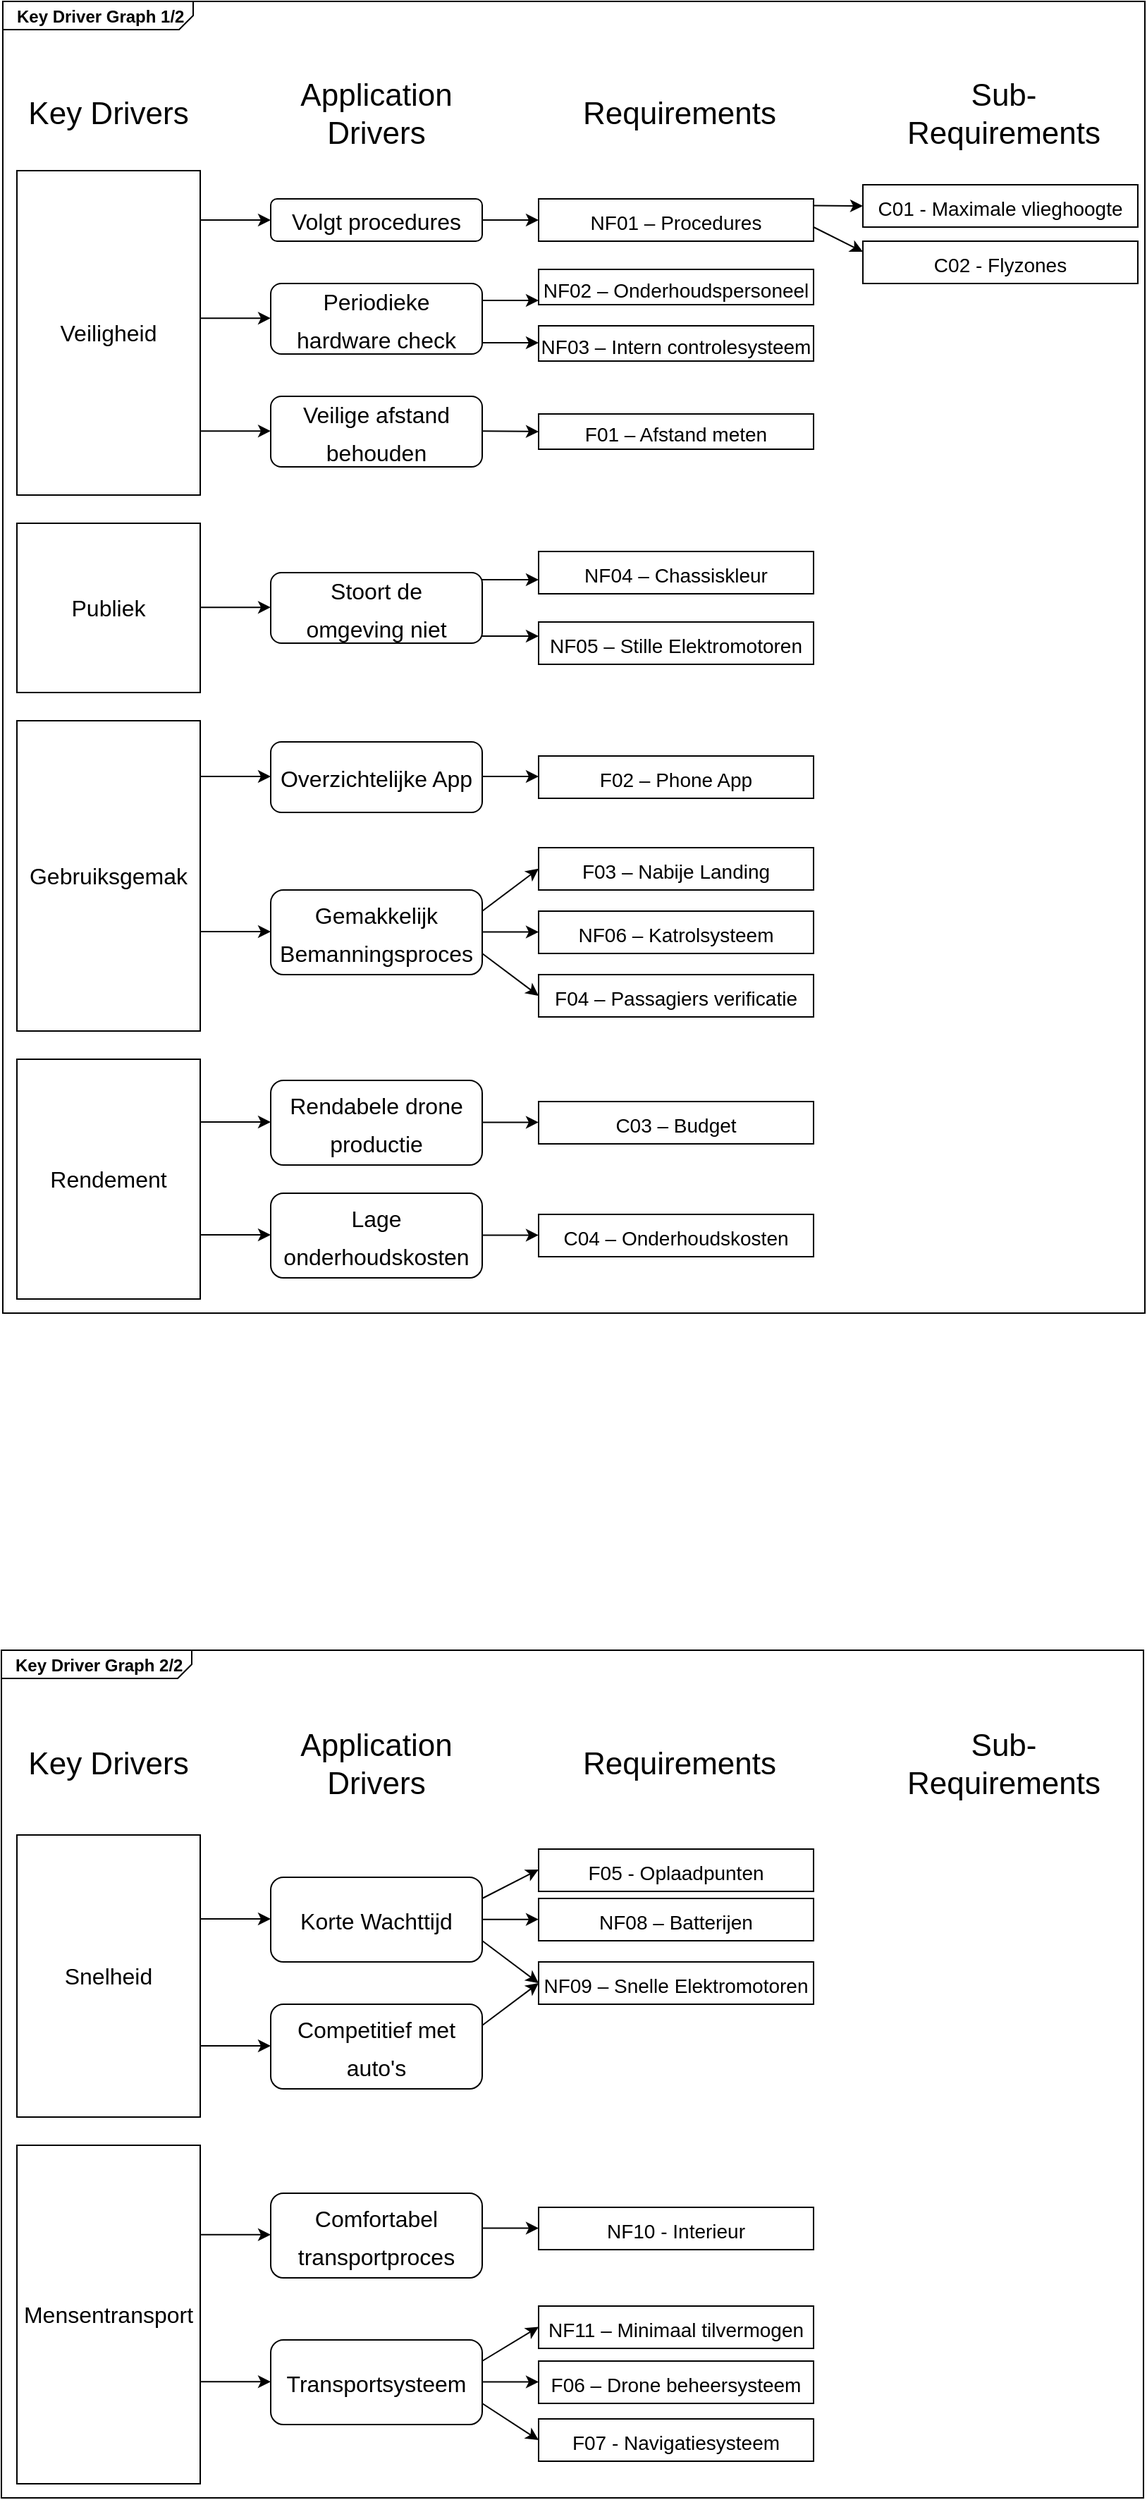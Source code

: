 <mxfile version="14.4.6" type="device"><diagram id="pJFDUfZUZtoUKSCAOG6n" name="Page-1"><mxGraphModel dx="1422" dy="705" grid="1" gridSize="10" guides="1" tooltips="1" connect="1" arrows="1" fold="1" page="1" pageScale="1" pageWidth="827" pageHeight="1169" math="0" shadow="0"><root><mxCell id="0"/><mxCell id="1" parent="0"/><mxCell id="VRCcoFqGgoED8w-FiLaM-70" value="&lt;p style=&quot;margin: 0px ; margin-top: 4px ; margin-left: 10px ; text-align: left&quot;&gt;&lt;b&gt;Key Driver Graph 2/2&lt;/b&gt;&lt;/p&gt;" style="html=1;shape=mxgraph.sysml.package;align=left;spacingLeft=5;verticalAlign=top;spacingTop=-3;labelX=135;html=1;overflow=fill;" parent="1" vertex="1"><mxGeometry x="9" y="1179" width="810" height="601" as="geometry"/></mxCell><mxCell id="VRCcoFqGgoED8w-FiLaM-1" value="&lt;p style=&quot;margin: 0px ; margin-top: 4px ; margin-left: 10px ; text-align: left&quot;&gt;&lt;b&gt;Key Driver Graph 1/2&lt;/b&gt;&lt;/p&gt;" style="html=1;shape=mxgraph.sysml.package;align=left;spacingLeft=5;verticalAlign=top;spacingTop=-3;labelX=135;html=1;overflow=fill;" parent="1" vertex="1"><mxGeometry x="10" y="10" width="810" height="930" as="geometry"/></mxCell><mxCell id="VRCcoFqGgoED8w-FiLaM-2" value="&lt;font style=&quot;font-size: 16px&quot;&gt;Veiligheid&lt;/font&gt;" style="rounded=0;whiteSpace=wrap;html=1;" parent="1" vertex="1"><mxGeometry x="20" y="130" width="130" height="230" as="geometry"/></mxCell><mxCell id="VRCcoFqGgoED8w-FiLaM-3" value="Key Drivers" style="text;html=1;strokeColor=none;fillColor=none;align=center;verticalAlign=middle;whiteSpace=wrap;rounded=0;fontSize=22;" parent="1" vertex="1"><mxGeometry x="25" y="80" width="120" height="20" as="geometry"/></mxCell><mxCell id="VRCcoFqGgoED8w-FiLaM-4" value="Application Drivers" style="text;html=1;strokeColor=none;fillColor=none;align=center;verticalAlign=middle;whiteSpace=wrap;rounded=0;fontSize=22;" parent="1" vertex="1"><mxGeometry x="215" y="80" width="120" height="20" as="geometry"/></mxCell><mxCell id="VRCcoFqGgoED8w-FiLaM-5" value="Requirements" style="text;html=1;strokeColor=none;fillColor=none;align=center;verticalAlign=middle;whiteSpace=wrap;rounded=0;fontSize=22;" parent="1" vertex="1"><mxGeometry x="430" y="80" width="120" height="20" as="geometry"/></mxCell><mxCell id="VRCcoFqGgoED8w-FiLaM-6" value="&lt;font style=&quot;font-size: 16px&quot;&gt;Volgt procedures&lt;/font&gt;" style="rounded=1;whiteSpace=wrap;html=1;fontSize=22;" parent="1" vertex="1"><mxGeometry x="200" y="150" width="150" height="30" as="geometry"/></mxCell><mxCell id="VRCcoFqGgoED8w-FiLaM-7" value="&lt;font style=&quot;font-size: 16px&quot;&gt;Periodieke &lt;br&gt;hardware check&lt;/font&gt;" style="rounded=1;whiteSpace=wrap;html=1;fontSize=22;" parent="1" vertex="1"><mxGeometry x="200" y="210" width="150" height="50" as="geometry"/></mxCell><mxCell id="VRCcoFqGgoED8w-FiLaM-9" value="&lt;span style=&quot;line-height: 107%&quot;&gt;&lt;font style=&quot;font-size: 14px&quot;&gt;NF01 – Procedures&lt;/font&gt;&lt;/span&gt;" style="rounded=0;whiteSpace=wrap;html=1;fontSize=22;" parent="1" vertex="1"><mxGeometry x="390" y="150" width="195" height="30" as="geometry"/></mxCell><mxCell id="VRCcoFqGgoED8w-FiLaM-10" value="&lt;span style=&quot;line-height: 107%&quot;&gt;&lt;font style=&quot;font-size: 14px&quot;&gt;NF02 – Onderhoudspersoneel&lt;/font&gt;&lt;/span&gt;" style="rounded=0;whiteSpace=wrap;html=1;fontSize=22;" parent="1" vertex="1"><mxGeometry x="390" y="200" width="195" height="25" as="geometry"/></mxCell><mxCell id="VRCcoFqGgoED8w-FiLaM-11" value="&lt;font style=&quot;font-size: 16px&quot;&gt;Publiek&lt;/font&gt;" style="rounded=0;whiteSpace=wrap;html=1;" parent="1" vertex="1"><mxGeometry x="20" y="380" width="130" height="120" as="geometry"/></mxCell><mxCell id="VRCcoFqGgoED8w-FiLaM-12" value="&lt;font style=&quot;font-size: 16px&quot;&gt;Stoort de &lt;br&gt;omgeving niet&lt;/font&gt;" style="rounded=1;whiteSpace=wrap;html=1;fontSize=22;" parent="1" vertex="1"><mxGeometry x="200" y="415" width="150" height="50" as="geometry"/></mxCell><mxCell id="VRCcoFqGgoED8w-FiLaM-13" value="&lt;font style=&quot;font-size: 16px&quot;&gt;Veilige afstand behouden&lt;/font&gt;" style="rounded=1;whiteSpace=wrap;html=1;fontSize=22;" parent="1" vertex="1"><mxGeometry x="200" y="290" width="150" height="50" as="geometry"/></mxCell><mxCell id="VRCcoFqGgoED8w-FiLaM-14" value="&lt;span style=&quot;line-height: 107%&quot;&gt;&lt;font style=&quot;font-size: 14px&quot;&gt;F01 – Afstand meten&lt;/font&gt;&lt;/span&gt;" style="rounded=0;whiteSpace=wrap;html=1;fontSize=22;" parent="1" vertex="1"><mxGeometry x="390" y="302.5" width="195" height="25" as="geometry"/></mxCell><mxCell id="VRCcoFqGgoED8w-FiLaM-15" value="&lt;span style=&quot;line-height: 107%&quot;&gt;&lt;font style=&quot;font-size: 14px&quot;&gt;NF04 – Chassiskleur&lt;/font&gt;&lt;/span&gt;" style="rounded=0;whiteSpace=wrap;html=1;fontSize=22;" parent="1" vertex="1"><mxGeometry x="390" y="400" width="195" height="30" as="geometry"/></mxCell><mxCell id="VRCcoFqGgoED8w-FiLaM-16" value="&lt;span style=&quot;line-height: 107%&quot;&gt;&lt;font style=&quot;font-size: 14px&quot;&gt;NF05 – Stille Elektromotoren&lt;/font&gt;&lt;/span&gt;" style="rounded=0;whiteSpace=wrap;html=1;fontSize=22;" parent="1" vertex="1"><mxGeometry x="390" y="450" width="195" height="30" as="geometry"/></mxCell><mxCell id="VRCcoFqGgoED8w-FiLaM-18" value="&lt;font style=&quot;font-size: 16px&quot;&gt;Gebruiksgemak&lt;/font&gt;" style="rounded=0;whiteSpace=wrap;html=1;" parent="1" vertex="1"><mxGeometry x="20" y="520" width="130" height="220" as="geometry"/></mxCell><mxCell id="VRCcoFqGgoED8w-FiLaM-19" value="Sub-Requirements" style="text;html=1;strokeColor=none;fillColor=none;align=center;verticalAlign=middle;whiteSpace=wrap;rounded=0;fontSize=22;" parent="1" vertex="1"><mxGeometry x="660" y="80" width="120" height="20" as="geometry"/></mxCell><mxCell id="VRCcoFqGgoED8w-FiLaM-20" value="&lt;span style=&quot;line-height: 107%&quot;&gt;&lt;font style=&quot;font-size: 14px&quot;&gt;C01 - Maximale vlieghoogte&lt;/font&gt;&lt;/span&gt;" style="rounded=0;whiteSpace=wrap;html=1;fontSize=22;" parent="1" vertex="1"><mxGeometry x="620" y="140" width="195" height="30" as="geometry"/></mxCell><mxCell id="VRCcoFqGgoED8w-FiLaM-21" value="&lt;span style=&quot;line-height: 107%&quot;&gt;&lt;font style=&quot;font-size: 14px&quot;&gt;C02 - Flyzones&lt;/font&gt;&lt;/span&gt;" style="rounded=0;whiteSpace=wrap;html=1;fontSize=22;" parent="1" vertex="1"><mxGeometry x="620" y="180" width="195" height="30" as="geometry"/></mxCell><mxCell id="VRCcoFqGgoED8w-FiLaM-22" value="" style="endArrow=classic;html=1;fontSize=22;entryX=0;entryY=0.5;entryDx=0;entryDy=0;" parent="1" target="VRCcoFqGgoED8w-FiLaM-6" edge="1"><mxGeometry width="50" height="50" relative="1" as="geometry"><mxPoint x="150" y="165" as="sourcePoint"/><mxPoint x="250" y="140" as="targetPoint"/></mxGeometry></mxCell><mxCell id="VRCcoFqGgoED8w-FiLaM-23" value="" style="endArrow=classic;html=1;fontSize=22;" parent="1" edge="1"><mxGeometry width="50" height="50" relative="1" as="geometry"><mxPoint x="350" y="165" as="sourcePoint"/><mxPoint x="390" y="165" as="targetPoint"/></mxGeometry></mxCell><mxCell id="VRCcoFqGgoED8w-FiLaM-24" value="" style="endArrow=classic;html=1;fontSize=22;" parent="1" edge="1"><mxGeometry width="50" height="50" relative="1" as="geometry"><mxPoint x="585" y="154.76" as="sourcePoint"/><mxPoint x="620" y="155" as="targetPoint"/></mxGeometry></mxCell><mxCell id="VRCcoFqGgoED8w-FiLaM-25" value="" style="endArrow=classic;html=1;fontSize=22;entryX=0;entryY=0.25;entryDx=0;entryDy=0;" parent="1" target="VRCcoFqGgoED8w-FiLaM-21" edge="1"><mxGeometry width="50" height="50" relative="1" as="geometry"><mxPoint x="585" y="170" as="sourcePoint"/><mxPoint x="635" y="170" as="targetPoint"/></mxGeometry></mxCell><mxCell id="VRCcoFqGgoED8w-FiLaM-26" value="" style="endArrow=classic;html=1;fontSize=22;entryX=0;entryY=0.5;entryDx=0;entryDy=0;" parent="1" edge="1"><mxGeometry width="50" height="50" relative="1" as="geometry"><mxPoint x="150" y="234.58" as="sourcePoint"/><mxPoint x="200" y="234.58" as="targetPoint"/></mxGeometry></mxCell><mxCell id="VRCcoFqGgoED8w-FiLaM-27" value="" style="endArrow=classic;html=1;fontSize=22;entryX=0;entryY=0.5;entryDx=0;entryDy=0;" parent="1" edge="1"><mxGeometry width="50" height="50" relative="1" as="geometry"><mxPoint x="150" y="314.58" as="sourcePoint"/><mxPoint x="200" y="314.58" as="targetPoint"/></mxGeometry></mxCell><mxCell id="VRCcoFqGgoED8w-FiLaM-28" value="" style="endArrow=classic;html=1;fontSize=22;entryX=0;entryY=0.5;entryDx=0;entryDy=0;" parent="1" edge="1"><mxGeometry width="50" height="50" relative="1" as="geometry"><mxPoint x="150" y="439.58" as="sourcePoint"/><mxPoint x="200" y="439.58" as="targetPoint"/></mxGeometry></mxCell><mxCell id="VRCcoFqGgoED8w-FiLaM-29" value="" style="endArrow=classic;html=1;fontSize=22;" parent="1" edge="1"><mxGeometry width="50" height="50" relative="1" as="geometry"><mxPoint x="350" y="314.58" as="sourcePoint"/><mxPoint x="390" y="315" as="targetPoint"/></mxGeometry></mxCell><mxCell id="VRCcoFqGgoED8w-FiLaM-31" value="" style="endArrow=classic;html=1;fontSize=22;" parent="1" edge="1"><mxGeometry width="50" height="50" relative="1" as="geometry"><mxPoint x="350" y="420" as="sourcePoint"/><mxPoint x="390" y="420" as="targetPoint"/></mxGeometry></mxCell><mxCell id="VRCcoFqGgoED8w-FiLaM-32" value="" style="endArrow=classic;html=1;fontSize=22;" parent="1" edge="1"><mxGeometry width="50" height="50" relative="1" as="geometry"><mxPoint x="350" y="460" as="sourcePoint"/><mxPoint x="390" y="460" as="targetPoint"/></mxGeometry></mxCell><mxCell id="VRCcoFqGgoED8w-FiLaM-33" value="&lt;font style=&quot;font-size: 16px&quot;&gt;Overzichtelijke App&lt;/font&gt;" style="rounded=1;whiteSpace=wrap;html=1;fontSize=22;" parent="1" vertex="1"><mxGeometry x="200" y="535" width="150" height="50" as="geometry"/></mxCell><mxCell id="VRCcoFqGgoED8w-FiLaM-34" value="&lt;font style=&quot;font-size: 16px&quot;&gt;Gemakkelijk&lt;br&gt;Bemanningsproces&lt;br&gt;&lt;/font&gt;" style="rounded=1;whiteSpace=wrap;html=1;fontSize=22;" parent="1" vertex="1"><mxGeometry x="200" y="640" width="150" height="60" as="geometry"/></mxCell><mxCell id="VRCcoFqGgoED8w-FiLaM-35" value="&lt;span style=&quot;line-height: 107%&quot;&gt;&lt;font style=&quot;font-size: 14px&quot;&gt;F02 – Phone App&lt;/font&gt;&lt;/span&gt;" style="rounded=0;whiteSpace=wrap;html=1;fontSize=22;" parent="1" vertex="1"><mxGeometry x="390" y="545" width="195" height="30" as="geometry"/></mxCell><mxCell id="VRCcoFqGgoED8w-FiLaM-36" value="&lt;span style=&quot;line-height: 107%&quot;&gt;&lt;font style=&quot;font-size: 14px&quot;&gt;F03 – Nabije Landing&lt;/font&gt;&lt;/span&gt;" style="rounded=0;whiteSpace=wrap;html=1;fontSize=22;" parent="1" vertex="1"><mxGeometry x="390" y="610" width="195" height="30" as="geometry"/></mxCell><mxCell id="VRCcoFqGgoED8w-FiLaM-37" value="&lt;span style=&quot;line-height: 107%&quot;&gt;&lt;font style=&quot;font-size: 14px&quot;&gt;NF06 – Katrolsysteem&lt;/font&gt;&lt;/span&gt;" style="rounded=0;whiteSpace=wrap;html=1;fontSize=22;" parent="1" vertex="1"><mxGeometry x="390" y="655" width="195" height="30" as="geometry"/></mxCell><mxCell id="VRCcoFqGgoED8w-FiLaM-38" value="&lt;span style=&quot;line-height: 107%&quot;&gt;&lt;font style=&quot;font-size: 14px&quot;&gt;F04 – Passagiers verificatie&lt;/font&gt;&lt;/span&gt;" style="rounded=0;whiteSpace=wrap;html=1;fontSize=22;" parent="1" vertex="1"><mxGeometry x="390" y="700" width="195" height="30" as="geometry"/></mxCell><mxCell id="VRCcoFqGgoED8w-FiLaM-39" value="" style="endArrow=classic;html=1;fontSize=22;entryX=0;entryY=0.5;entryDx=0;entryDy=0;" parent="1" edge="1"><mxGeometry width="50" height="50" relative="1" as="geometry"><mxPoint x="150" y="559.5" as="sourcePoint"/><mxPoint x="200" y="559.5" as="targetPoint"/></mxGeometry></mxCell><mxCell id="VRCcoFqGgoED8w-FiLaM-40" value="" style="endArrow=classic;html=1;fontSize=22;entryX=0;entryY=0.5;entryDx=0;entryDy=0;" parent="1" edge="1"><mxGeometry width="50" height="50" relative="1" as="geometry"><mxPoint x="150" y="669.5" as="sourcePoint"/><mxPoint x="200" y="669.5" as="targetPoint"/></mxGeometry></mxCell><mxCell id="VRCcoFqGgoED8w-FiLaM-42" value="" style="endArrow=classic;html=1;fontSize=22;" parent="1" edge="1"><mxGeometry width="50" height="50" relative="1" as="geometry"><mxPoint x="350" y="559.5" as="sourcePoint"/><mxPoint x="390" y="559.5" as="targetPoint"/></mxGeometry></mxCell><mxCell id="VRCcoFqGgoED8w-FiLaM-43" value="" style="endArrow=classic;html=1;fontSize=22;exitX=1;exitY=0.25;exitDx=0;exitDy=0;" parent="1" source="VRCcoFqGgoED8w-FiLaM-34" edge="1"><mxGeometry width="50" height="50" relative="1" as="geometry"><mxPoint x="350" y="624.9" as="sourcePoint"/><mxPoint x="390" y="624.9" as="targetPoint"/></mxGeometry></mxCell><mxCell id="VRCcoFqGgoED8w-FiLaM-44" value="" style="endArrow=classic;html=1;fontSize=22;" parent="1" edge="1"><mxGeometry width="50" height="50" relative="1" as="geometry"><mxPoint x="350" y="669.8" as="sourcePoint"/><mxPoint x="390" y="669.8" as="targetPoint"/></mxGeometry></mxCell><mxCell id="VRCcoFqGgoED8w-FiLaM-45" value="" style="endArrow=classic;html=1;fontSize=22;entryX=0;entryY=0.5;entryDx=0;entryDy=0;" parent="1" target="VRCcoFqGgoED8w-FiLaM-38" edge="1"><mxGeometry width="50" height="50" relative="1" as="geometry"><mxPoint x="350" y="685" as="sourcePoint"/><mxPoint x="390" y="685" as="targetPoint"/></mxGeometry></mxCell><mxCell id="VRCcoFqGgoED8w-FiLaM-46" value="&lt;font style=&quot;font-size: 16px&quot;&gt;Rendement&lt;/font&gt;" style="rounded=0;whiteSpace=wrap;html=1;" parent="1" vertex="1"><mxGeometry x="20" y="760" width="130" height="170" as="geometry"/></mxCell><mxCell id="VRCcoFqGgoED8w-FiLaM-47" value="&lt;font style=&quot;font-size: 16px&quot;&gt;Snelheid&lt;/font&gt;" style="rounded=0;whiteSpace=wrap;html=1;" parent="1" vertex="1"><mxGeometry x="20" y="1310" width="130" height="200" as="geometry"/></mxCell><mxCell id="VRCcoFqGgoED8w-FiLaM-48" value="&lt;font style=&quot;font-size: 16px&quot;&gt;Mensentransport&lt;/font&gt;" style="rounded=0;whiteSpace=wrap;html=1;" parent="1" vertex="1"><mxGeometry x="20" y="1530" width="130" height="240" as="geometry"/></mxCell><mxCell id="VRCcoFqGgoED8w-FiLaM-49" value="&lt;font style=&quot;font-size: 16px&quot;&gt;Rendabele drone productie&lt;br&gt;&lt;/font&gt;" style="rounded=1;whiteSpace=wrap;html=1;fontSize=22;" parent="1" vertex="1"><mxGeometry x="200" y="775" width="150" height="60" as="geometry"/></mxCell><mxCell id="VRCcoFqGgoED8w-FiLaM-50" value="&lt;font style=&quot;font-size: 16px&quot;&gt;Lage onderhoudskosten&lt;br&gt;&lt;/font&gt;" style="rounded=1;whiteSpace=wrap;html=1;fontSize=22;" parent="1" vertex="1"><mxGeometry x="200" y="855" width="150" height="60" as="geometry"/></mxCell><mxCell id="VRCcoFqGgoED8w-FiLaM-52" value="&lt;span style=&quot;line-height: 107%&quot;&gt;&lt;font style=&quot;font-size: 14px&quot;&gt;C03 – Budget&lt;/font&gt;&lt;/span&gt;" style="rounded=0;whiteSpace=wrap;html=1;fontSize=22;" parent="1" vertex="1"><mxGeometry x="390" y="790" width="195" height="30" as="geometry"/></mxCell><mxCell id="VRCcoFqGgoED8w-FiLaM-53" value="&lt;span style=&quot;line-height: 107%&quot;&gt;&lt;font style=&quot;font-size: 14px&quot;&gt;C04 – Onderhoudskosten&lt;/font&gt;&lt;/span&gt;" style="rounded=0;whiteSpace=wrap;html=1;fontSize=22;" parent="1" vertex="1"><mxGeometry x="390" y="870" width="195" height="30" as="geometry"/></mxCell><mxCell id="VRCcoFqGgoED8w-FiLaM-54" value="&lt;font style=&quot;font-size: 16px&quot;&gt;Competitief met auto's&lt;br&gt;&lt;/font&gt;" style="rounded=1;whiteSpace=wrap;html=1;fontSize=22;" parent="1" vertex="1"><mxGeometry x="200" y="1430" width="150" height="60" as="geometry"/></mxCell><mxCell id="VRCcoFqGgoED8w-FiLaM-55" value="&lt;span style=&quot;line-height: 107%&quot;&gt;&lt;font style=&quot;font-size: 14px&quot;&gt;NF08 – Batterijen&lt;/font&gt;&lt;/span&gt;" style="rounded=0;whiteSpace=wrap;html=1;fontSize=22;" parent="1" vertex="1"><mxGeometry x="390" y="1355" width="195" height="30" as="geometry"/></mxCell><mxCell id="VRCcoFqGgoED8w-FiLaM-57" value="&lt;span style=&quot;font-size: 14px&quot;&gt;F05 - Oplaadpunten&lt;/span&gt;" style="rounded=0;whiteSpace=wrap;html=1;fontSize=22;" parent="1" vertex="1"><mxGeometry x="390" y="1320" width="195" height="30" as="geometry"/></mxCell><mxCell id="VRCcoFqGgoED8w-FiLaM-59" value="&lt;font style=&quot;font-size: 16px&quot;&gt;Korte Wachttijd&lt;br&gt;&lt;/font&gt;" style="rounded=1;whiteSpace=wrap;html=1;fontSize=22;" parent="1" vertex="1"><mxGeometry x="200" y="1340" width="150" height="60" as="geometry"/></mxCell><mxCell id="VRCcoFqGgoED8w-FiLaM-62" value="" style="endArrow=classic;html=1;fontSize=22;" parent="1" edge="1"><mxGeometry width="50" height="50" relative="1" as="geometry"><mxPoint x="350" y="222" as="sourcePoint"/><mxPoint x="390" y="222" as="targetPoint"/></mxGeometry></mxCell><mxCell id="VRCcoFqGgoED8w-FiLaM-63" value="&lt;span style=&quot;line-height: 107%&quot;&gt;&lt;font style=&quot;font-size: 14px&quot;&gt;NF03 – Intern controlesysteem&lt;/font&gt;&lt;/span&gt;" style="rounded=0;whiteSpace=wrap;html=1;fontSize=22;" parent="1" vertex="1"><mxGeometry x="390" y="240" width="195" height="25" as="geometry"/></mxCell><mxCell id="VRCcoFqGgoED8w-FiLaM-64" value="" style="endArrow=classic;html=1;fontSize=22;entryX=0;entryY=0.5;entryDx=0;entryDy=0;" parent="1" edge="1"><mxGeometry width="50" height="50" relative="1" as="geometry"><mxPoint x="150" y="804.5" as="sourcePoint"/><mxPoint x="200" y="804.5" as="targetPoint"/></mxGeometry></mxCell><mxCell id="VRCcoFqGgoED8w-FiLaM-65" value="" style="endArrow=classic;html=1;fontSize=22;entryX=0;entryY=0.5;entryDx=0;entryDy=0;" parent="1" edge="1"><mxGeometry width="50" height="50" relative="1" as="geometry"><mxPoint x="150" y="884.5" as="sourcePoint"/><mxPoint x="200" y="884.5" as="targetPoint"/></mxGeometry></mxCell><mxCell id="VRCcoFqGgoED8w-FiLaM-68" value="" style="endArrow=classic;html=1;fontSize=22;" parent="1" edge="1"><mxGeometry width="50" height="50" relative="1" as="geometry"><mxPoint x="350" y="804.71" as="sourcePoint"/><mxPoint x="390" y="804.71" as="targetPoint"/></mxGeometry></mxCell><mxCell id="VRCcoFqGgoED8w-FiLaM-69" value="" style="endArrow=classic;html=1;fontSize=22;" parent="1" edge="1"><mxGeometry width="50" height="50" relative="1" as="geometry"><mxPoint x="350" y="884.71" as="sourcePoint"/><mxPoint x="390" y="884.71" as="targetPoint"/></mxGeometry></mxCell><mxCell id="VRCcoFqGgoED8w-FiLaM-75" value="Key Drivers" style="text;html=1;strokeColor=none;fillColor=none;align=center;verticalAlign=middle;whiteSpace=wrap;rounded=0;fontSize=22;" parent="1" vertex="1"><mxGeometry x="25" y="1250" width="120" height="20" as="geometry"/></mxCell><mxCell id="VRCcoFqGgoED8w-FiLaM-76" value="Application Drivers" style="text;html=1;strokeColor=none;fillColor=none;align=center;verticalAlign=middle;whiteSpace=wrap;rounded=0;fontSize=22;" parent="1" vertex="1"><mxGeometry x="215" y="1250" width="120" height="20" as="geometry"/></mxCell><mxCell id="VRCcoFqGgoED8w-FiLaM-77" value="Requirements" style="text;html=1;strokeColor=none;fillColor=none;align=center;verticalAlign=middle;whiteSpace=wrap;rounded=0;fontSize=22;" parent="1" vertex="1"><mxGeometry x="430" y="1250" width="120" height="20" as="geometry"/></mxCell><mxCell id="VRCcoFqGgoED8w-FiLaM-78" value="Sub-Requirements" style="text;html=1;strokeColor=none;fillColor=none;align=center;verticalAlign=middle;whiteSpace=wrap;rounded=0;fontSize=22;" parent="1" vertex="1"><mxGeometry x="660" y="1250" width="120" height="20" as="geometry"/></mxCell><mxCell id="VRCcoFqGgoED8w-FiLaM-80" value="&lt;span style=&quot;font-size: 14px&quot;&gt;NF09 – Snelle Elektromotoren&lt;/span&gt;" style="rounded=0;whiteSpace=wrap;html=1;fontSize=22;" parent="1" vertex="1"><mxGeometry x="390" y="1400" width="195" height="30" as="geometry"/></mxCell><mxCell id="VRCcoFqGgoED8w-FiLaM-81" value="" style="endArrow=classic;html=1;fontSize=22;entryX=0;entryY=0.5;entryDx=0;entryDy=0;" parent="1" edge="1"><mxGeometry width="50" height="50" relative="1" as="geometry"><mxPoint x="150" y="1369.5" as="sourcePoint"/><mxPoint x="200" y="1369.5" as="targetPoint"/></mxGeometry></mxCell><mxCell id="VRCcoFqGgoED8w-FiLaM-82" value="" style="endArrow=classic;html=1;fontSize=22;entryX=0;entryY=0.5;entryDx=0;entryDy=0;" parent="1" edge="1"><mxGeometry width="50" height="50" relative="1" as="geometry"><mxPoint x="150" y="1459.5" as="sourcePoint"/><mxPoint x="200" y="1459.5" as="targetPoint"/></mxGeometry></mxCell><mxCell id="VRCcoFqGgoED8w-FiLaM-83" value="" style="endArrow=classic;html=1;fontSize=22;exitX=1;exitY=0.25;exitDx=0;exitDy=0;" parent="1" source="VRCcoFqGgoED8w-FiLaM-59" edge="1"><mxGeometry width="50" height="50" relative="1" as="geometry"><mxPoint x="350" y="1334.5" as="sourcePoint"/><mxPoint x="390" y="1334.5" as="targetPoint"/></mxGeometry></mxCell><mxCell id="VRCcoFqGgoED8w-FiLaM-84" value="" style="endArrow=classic;html=1;fontSize=22;" parent="1" edge="1"><mxGeometry width="50" height="50" relative="1" as="geometry"><mxPoint x="350" y="1369.83" as="sourcePoint"/><mxPoint x="390" y="1369.83" as="targetPoint"/></mxGeometry></mxCell><mxCell id="VRCcoFqGgoED8w-FiLaM-85" value="" style="endArrow=classic;html=1;fontSize=22;entryX=0;entryY=0.5;entryDx=0;entryDy=0;exitX=1;exitY=0.75;exitDx=0;exitDy=0;" parent="1" source="VRCcoFqGgoED8w-FiLaM-59" target="VRCcoFqGgoED8w-FiLaM-80" edge="1"><mxGeometry width="50" height="50" relative="1" as="geometry"><mxPoint x="350" y="1390" as="sourcePoint"/><mxPoint x="390" y="1390" as="targetPoint"/></mxGeometry></mxCell><mxCell id="VRCcoFqGgoED8w-FiLaM-86" value="" style="endArrow=classic;html=1;fontSize=22;exitX=1;exitY=0.25;exitDx=0;exitDy=0;entryX=0;entryY=0.5;entryDx=0;entryDy=0;" parent="1" edge="1" target="VRCcoFqGgoED8w-FiLaM-80" source="VRCcoFqGgoED8w-FiLaM-54"><mxGeometry width="50" height="50" relative="1" as="geometry"><mxPoint x="350" y="1489.66" as="sourcePoint"/><mxPoint x="390" y="1489.66" as="targetPoint"/></mxGeometry></mxCell><mxCell id="VRCcoFqGgoED8w-FiLaM-87" value="&lt;font style=&quot;font-size: 16px&quot;&gt;Comfortabel transportproces&lt;br&gt;&lt;/font&gt;" style="rounded=1;whiteSpace=wrap;html=1;fontSize=22;" parent="1" vertex="1"><mxGeometry x="200" y="1564" width="150" height="60" as="geometry"/></mxCell><mxCell id="VRCcoFqGgoED8w-FiLaM-88" value="&lt;font style=&quot;font-size: 16px&quot;&gt;Transportsysteem&lt;br&gt;&lt;/font&gt;" style="rounded=1;whiteSpace=wrap;html=1;fontSize=22;" parent="1" vertex="1"><mxGeometry x="200" y="1668" width="150" height="60" as="geometry"/></mxCell><mxCell id="VRCcoFqGgoED8w-FiLaM-89" value="&lt;span style=&quot;font-size: 14px&quot;&gt;F06 – Drone beheersysteem&lt;/span&gt;" style="rounded=0;whiteSpace=wrap;html=1;fontSize=22;" parent="1" vertex="1"><mxGeometry x="390" y="1683" width="195" height="30" as="geometry"/></mxCell><mxCell id="VRCcoFqGgoED8w-FiLaM-90" value="&lt;span style=&quot;font-size: 14px&quot;&gt;NF11 – Minimaal tilvermogen&lt;/span&gt;" style="rounded=0;whiteSpace=wrap;html=1;fontSize=22;" parent="1" vertex="1"><mxGeometry x="390" y="1644" width="195" height="30" as="geometry"/></mxCell><mxCell id="VRCcoFqGgoED8w-FiLaM-92" value="&lt;span style=&quot;font-size: 14px&quot;&gt;F07 - Navigatiesysteem&lt;/span&gt;" style="rounded=0;whiteSpace=wrap;html=1;fontSize=22;" parent="1" vertex="1"><mxGeometry x="390" y="1724" width="195" height="30" as="geometry"/></mxCell><mxCell id="VRCcoFqGgoED8w-FiLaM-93" value="&lt;span style=&quot;font-size: 14px&quot;&gt;NF10 - Interieur&lt;/span&gt;" style="rounded=0;whiteSpace=wrap;html=1;fontSize=22;" parent="1" vertex="1"><mxGeometry x="390" y="1574" width="195" height="30" as="geometry"/></mxCell><mxCell id="VRCcoFqGgoED8w-FiLaM-94" value="" style="endArrow=classic;html=1;fontSize=22;entryX=0;entryY=0.5;entryDx=0;entryDy=0;" parent="1" edge="1"><mxGeometry width="50" height="50" relative="1" as="geometry"><mxPoint x="150" y="1593.41" as="sourcePoint"/><mxPoint x="200" y="1593.41" as="targetPoint"/></mxGeometry></mxCell><mxCell id="VRCcoFqGgoED8w-FiLaM-95" value="" style="endArrow=classic;html=1;fontSize=22;" parent="1" edge="1"><mxGeometry width="50" height="50" relative="1" as="geometry"><mxPoint x="350" y="1697.8" as="sourcePoint"/><mxPoint x="390" y="1697.8" as="targetPoint"/></mxGeometry></mxCell><mxCell id="VRCcoFqGgoED8w-FiLaM-96" value="" style="endArrow=classic;html=1;fontSize=22;" parent="1" edge="1"><mxGeometry width="50" height="50" relative="1" as="geometry"><mxPoint x="350" y="1588.8" as="sourcePoint"/><mxPoint x="390" y="1588.8" as="targetPoint"/></mxGeometry></mxCell><mxCell id="VRCcoFqGgoED8w-FiLaM-97" value="" style="endArrow=classic;html=1;fontSize=22;exitX=1;exitY=0.25;exitDx=0;exitDy=0;" parent="1" source="VRCcoFqGgoED8w-FiLaM-88" edge="1"><mxGeometry width="50" height="50" relative="1" as="geometry"><mxPoint x="350" y="1658.8" as="sourcePoint"/><mxPoint x="390" y="1658.8" as="targetPoint"/></mxGeometry></mxCell><mxCell id="VRCcoFqGgoED8w-FiLaM-98" value="" style="endArrow=classic;html=1;fontSize=22;entryX=0;entryY=0.5;entryDx=0;entryDy=0;" parent="1" target="VRCcoFqGgoED8w-FiLaM-92" edge="1"><mxGeometry width="50" height="50" relative="1" as="geometry"><mxPoint x="350" y="1713.0" as="sourcePoint"/><mxPoint x="390" y="1713.0" as="targetPoint"/></mxGeometry></mxCell><mxCell id="VRCcoFqGgoED8w-FiLaM-99" value="" style="endArrow=classic;html=1;fontSize=22;entryX=0;entryY=0.5;entryDx=0;entryDy=0;" parent="1" edge="1"><mxGeometry width="50" height="50" relative="1" as="geometry"><mxPoint x="150" y="1697.66" as="sourcePoint"/><mxPoint x="200" y="1697.66" as="targetPoint"/></mxGeometry></mxCell><mxCell id="JMy-kzOg9O0tq-2zg2Fr-3" value="" style="endArrow=classic;html=1;fontSize=22;" edge="1" parent="1"><mxGeometry width="50" height="50" relative="1" as="geometry"><mxPoint x="350" y="252" as="sourcePoint"/><mxPoint x="390" y="252" as="targetPoint"/></mxGeometry></mxCell></root></mxGraphModel></diagram></mxfile>